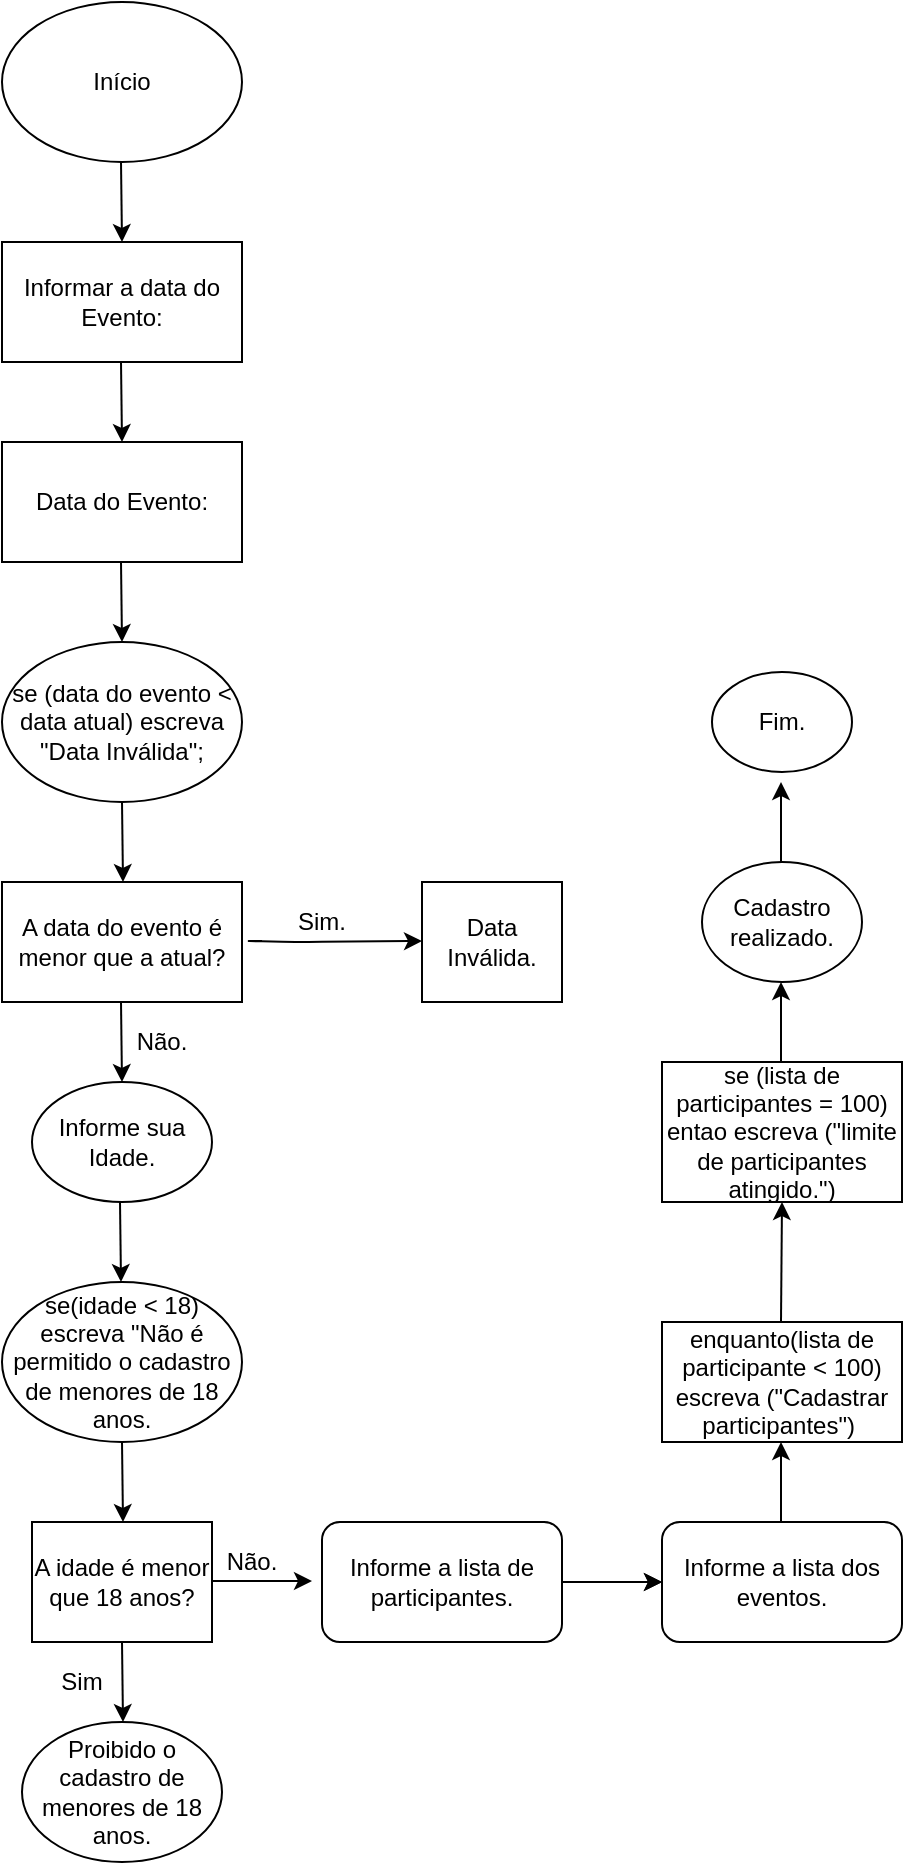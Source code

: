 <mxfile version="15.1.1" type="github">
  <diagram id="kgpKYQtTHZ0yAKxKKP6v" name="Page-1">
    <mxGraphModel dx="821" dy="1552" grid="1" gridSize="10" guides="1" tooltips="1" connect="1" arrows="1" fold="1" page="1" pageScale="1" pageWidth="850" pageHeight="1100" math="0" shadow="0">
      <root>
        <mxCell id="0" />
        <mxCell id="1" parent="0" />
        <mxCell id="zMxPsv51Ioh1ktsBvb2w-1" value="Início" style="ellipse;whiteSpace=wrap;html=1;" vertex="1" parent="1">
          <mxGeometry x="10" y="-450" width="120" height="80" as="geometry" />
        </mxCell>
        <mxCell id="zMxPsv51Ioh1ktsBvb2w-2" value="" style="endArrow=classic;html=1;" edge="1" parent="1">
          <mxGeometry width="50" height="50" relative="1" as="geometry">
            <mxPoint x="69.5" y="-370" as="sourcePoint" />
            <mxPoint x="70" y="-330" as="targetPoint" />
          </mxGeometry>
        </mxCell>
        <mxCell id="zMxPsv51Ioh1ktsBvb2w-3" value="Informar a data do Evento:" style="rounded=0;whiteSpace=wrap;html=1;" vertex="1" parent="1">
          <mxGeometry x="10" y="-330" width="120" height="60" as="geometry" />
        </mxCell>
        <mxCell id="zMxPsv51Ioh1ktsBvb2w-5" value="" style="endArrow=classic;html=1;" edge="1" parent="1">
          <mxGeometry width="50" height="50" relative="1" as="geometry">
            <mxPoint x="69.5" y="-270" as="sourcePoint" />
            <mxPoint x="70" y="-230" as="targetPoint" />
            <Array as="points">
              <mxPoint x="70" y="-270" />
            </Array>
          </mxGeometry>
        </mxCell>
        <mxCell id="zMxPsv51Ioh1ktsBvb2w-6" value="Data do Evento:" style="rounded=0;whiteSpace=wrap;html=1;" vertex="1" parent="1">
          <mxGeometry x="10" y="-230" width="120" height="60" as="geometry" />
        </mxCell>
        <mxCell id="zMxPsv51Ioh1ktsBvb2w-7" value="" style="endArrow=classic;html=1;" edge="1" parent="1">
          <mxGeometry width="50" height="50" relative="1" as="geometry">
            <mxPoint x="69.5" y="-170" as="sourcePoint" />
            <mxPoint x="70" y="-130" as="targetPoint" />
          </mxGeometry>
        </mxCell>
        <mxCell id="zMxPsv51Ioh1ktsBvb2w-8" value="se (data do evento &amp;lt; data atual) escreva &quot;Data Inválida&quot;;" style="ellipse;whiteSpace=wrap;html=1;" vertex="1" parent="1">
          <mxGeometry x="10" y="-130" width="120" height="80" as="geometry" />
        </mxCell>
        <mxCell id="zMxPsv51Ioh1ktsBvb2w-9" value="" style="endArrow=classic;html=1;" edge="1" parent="1">
          <mxGeometry width="50" height="50" relative="1" as="geometry">
            <mxPoint x="70" y="-50" as="sourcePoint" />
            <mxPoint x="70.5" y="-10" as="targetPoint" />
          </mxGeometry>
        </mxCell>
        <mxCell id="zMxPsv51Ioh1ktsBvb2w-10" value="A data do evento é menor que a atual?" style="rounded=0;whiteSpace=wrap;html=1;" vertex="1" parent="1">
          <mxGeometry x="10" y="-10" width="120" height="60" as="geometry" />
        </mxCell>
        <mxCell id="zMxPsv51Ioh1ktsBvb2w-11" value="" style="endArrow=classic;html=1;" edge="1" parent="1">
          <mxGeometry width="50" height="50" relative="1" as="geometry">
            <mxPoint x="140" y="19.5" as="sourcePoint" />
            <mxPoint x="220" y="19.5" as="targetPoint" />
            <Array as="points">
              <mxPoint x="130" y="19.5" />
              <mxPoint x="160" y="20" />
            </Array>
          </mxGeometry>
        </mxCell>
        <mxCell id="zMxPsv51Ioh1ktsBvb2w-12" value="Sim." style="text;html=1;strokeColor=none;fillColor=none;align=center;verticalAlign=middle;whiteSpace=wrap;rounded=0;" vertex="1" parent="1">
          <mxGeometry x="150" width="40" height="20" as="geometry" />
        </mxCell>
        <mxCell id="zMxPsv51Ioh1ktsBvb2w-13" value="Data Inválida." style="rounded=0;whiteSpace=wrap;html=1;" vertex="1" parent="1">
          <mxGeometry x="220" y="-10" width="70" height="60" as="geometry" />
        </mxCell>
        <mxCell id="zMxPsv51Ioh1ktsBvb2w-14" value="" style="endArrow=classic;html=1;" edge="1" parent="1">
          <mxGeometry width="50" height="50" relative="1" as="geometry">
            <mxPoint x="69.5" y="50" as="sourcePoint" />
            <mxPoint x="70" y="90" as="targetPoint" />
          </mxGeometry>
        </mxCell>
        <mxCell id="zMxPsv51Ioh1ktsBvb2w-15" value="Não." style="text;html=1;strokeColor=none;fillColor=none;align=center;verticalAlign=middle;whiteSpace=wrap;rounded=0;" vertex="1" parent="1">
          <mxGeometry x="70" y="60" width="40" height="20" as="geometry" />
        </mxCell>
        <mxCell id="zMxPsv51Ioh1ktsBvb2w-16" value="Informe sua Idade." style="ellipse;whiteSpace=wrap;html=1;" vertex="1" parent="1">
          <mxGeometry x="25" y="90" width="90" height="60" as="geometry" />
        </mxCell>
        <mxCell id="zMxPsv51Ioh1ktsBvb2w-17" value="" style="endArrow=classic;html=1;" edge="1" parent="1">
          <mxGeometry width="50" height="50" relative="1" as="geometry">
            <mxPoint x="69" y="150" as="sourcePoint" />
            <mxPoint x="69.5" y="190" as="targetPoint" />
          </mxGeometry>
        </mxCell>
        <mxCell id="zMxPsv51Ioh1ktsBvb2w-18" value="se(idade &amp;lt; 18) escreva &quot;Não é permitido o cadastro de menores de 18 anos." style="ellipse;whiteSpace=wrap;html=1;" vertex="1" parent="1">
          <mxGeometry x="10" y="190" width="120" height="80" as="geometry" />
        </mxCell>
        <mxCell id="zMxPsv51Ioh1ktsBvb2w-19" value="" style="endArrow=classic;html=1;" edge="1" parent="1">
          <mxGeometry width="50" height="50" relative="1" as="geometry">
            <mxPoint x="70" y="270" as="sourcePoint" />
            <mxPoint x="70.5" y="310" as="targetPoint" />
          </mxGeometry>
        </mxCell>
        <mxCell id="zMxPsv51Ioh1ktsBvb2w-20" value="A idade é menor que 18 anos?" style="rounded=0;whiteSpace=wrap;html=1;" vertex="1" parent="1">
          <mxGeometry x="25" y="310" width="90" height="60" as="geometry" />
        </mxCell>
        <mxCell id="zMxPsv51Ioh1ktsBvb2w-21" value="" style="endArrow=classic;html=1;" edge="1" parent="1">
          <mxGeometry width="50" height="50" relative="1" as="geometry">
            <mxPoint x="70" y="370" as="sourcePoint" />
            <mxPoint x="70.5" y="410" as="targetPoint" />
          </mxGeometry>
        </mxCell>
        <mxCell id="zMxPsv51Ioh1ktsBvb2w-22" value="Sim" style="text;html=1;strokeColor=none;fillColor=none;align=center;verticalAlign=middle;whiteSpace=wrap;rounded=0;" vertex="1" parent="1">
          <mxGeometry x="30" y="380" width="40" height="20" as="geometry" />
        </mxCell>
        <mxCell id="zMxPsv51Ioh1ktsBvb2w-23" value="Proibido o cadastro de menores de 18 anos." style="ellipse;whiteSpace=wrap;html=1;" vertex="1" parent="1">
          <mxGeometry x="20" y="410" width="100" height="70" as="geometry" />
        </mxCell>
        <mxCell id="zMxPsv51Ioh1ktsBvb2w-24" value="" style="endArrow=classic;html=1;" edge="1" parent="1">
          <mxGeometry width="50" height="50" relative="1" as="geometry">
            <mxPoint x="115" y="339.5" as="sourcePoint" />
            <mxPoint x="165" y="339.5" as="targetPoint" />
          </mxGeometry>
        </mxCell>
        <mxCell id="zMxPsv51Ioh1ktsBvb2w-25" value="Não." style="text;html=1;strokeColor=none;fillColor=none;align=center;verticalAlign=middle;whiteSpace=wrap;rounded=0;" vertex="1" parent="1">
          <mxGeometry x="115" y="320" width="40" height="20" as="geometry" />
        </mxCell>
        <mxCell id="zMxPsv51Ioh1ktsBvb2w-29" value="" style="edgeStyle=orthogonalEdgeStyle;rounded=0;orthogonalLoop=1;jettySize=auto;html=1;" edge="1" parent="1" source="zMxPsv51Ioh1ktsBvb2w-26" target="zMxPsv51Ioh1ktsBvb2w-28">
          <mxGeometry relative="1" as="geometry" />
        </mxCell>
        <mxCell id="zMxPsv51Ioh1ktsBvb2w-26" value="Informe a lista de participantes." style="rounded=1;whiteSpace=wrap;html=1;" vertex="1" parent="1">
          <mxGeometry x="170" y="310" width="120" height="60" as="geometry" />
        </mxCell>
        <mxCell id="zMxPsv51Ioh1ktsBvb2w-27" value="" style="endArrow=classic;html=1;" edge="1" parent="1">
          <mxGeometry width="50" height="50" relative="1" as="geometry">
            <mxPoint x="290" y="340" as="sourcePoint" />
            <mxPoint x="340" y="340" as="targetPoint" />
          </mxGeometry>
        </mxCell>
        <mxCell id="zMxPsv51Ioh1ktsBvb2w-28" value="Informe a lista dos eventos." style="rounded=1;whiteSpace=wrap;html=1;" vertex="1" parent="1">
          <mxGeometry x="340" y="310" width="120" height="60" as="geometry" />
        </mxCell>
        <mxCell id="zMxPsv51Ioh1ktsBvb2w-30" value="" style="endArrow=classic;html=1;" edge="1" parent="1">
          <mxGeometry width="50" height="50" relative="1" as="geometry">
            <mxPoint x="399.5" y="310" as="sourcePoint" />
            <mxPoint x="399.5" y="270" as="targetPoint" />
          </mxGeometry>
        </mxCell>
        <mxCell id="zMxPsv51Ioh1ktsBvb2w-31" value="enquanto(lista de participante &amp;lt; 100) escreva (&quot;Cadastrar participantes&quot;)&amp;nbsp;" style="rounded=0;whiteSpace=wrap;html=1;" vertex="1" parent="1">
          <mxGeometry x="340" y="210" width="120" height="60" as="geometry" />
        </mxCell>
        <mxCell id="zMxPsv51Ioh1ktsBvb2w-32" value="" style="endArrow=classic;html=1;" edge="1" parent="1">
          <mxGeometry width="50" height="50" relative="1" as="geometry">
            <mxPoint x="399.5" y="210" as="sourcePoint" />
            <mxPoint x="400" y="150" as="targetPoint" />
          </mxGeometry>
        </mxCell>
        <mxCell id="zMxPsv51Ioh1ktsBvb2w-33" value="se (lista de participantes = 100) entao escreva (&quot;limite de participantes atingido.&quot;)" style="rounded=0;whiteSpace=wrap;html=1;" vertex="1" parent="1">
          <mxGeometry x="340" y="80" width="120" height="70" as="geometry" />
        </mxCell>
        <mxCell id="zMxPsv51Ioh1ktsBvb2w-35" value="" style="endArrow=classic;html=1;" edge="1" parent="1">
          <mxGeometry width="50" height="50" relative="1" as="geometry">
            <mxPoint x="399.5" y="80" as="sourcePoint" />
            <mxPoint x="399.5" y="40" as="targetPoint" />
          </mxGeometry>
        </mxCell>
        <mxCell id="zMxPsv51Ioh1ktsBvb2w-36" value="Cadastro realizado." style="ellipse;whiteSpace=wrap;html=1;" vertex="1" parent="1">
          <mxGeometry x="360" y="-20" width="80" height="60" as="geometry" />
        </mxCell>
        <mxCell id="zMxPsv51Ioh1ktsBvb2w-37" value="" style="endArrow=classic;html=1;" edge="1" parent="1">
          <mxGeometry width="50" height="50" relative="1" as="geometry">
            <mxPoint x="399.5" y="-20" as="sourcePoint" />
            <mxPoint x="399.5" y="-60" as="targetPoint" />
          </mxGeometry>
        </mxCell>
        <mxCell id="zMxPsv51Ioh1ktsBvb2w-38" value="Fim." style="ellipse;whiteSpace=wrap;html=1;" vertex="1" parent="1">
          <mxGeometry x="365" y="-115" width="70" height="50" as="geometry" />
        </mxCell>
      </root>
    </mxGraphModel>
  </diagram>
</mxfile>
